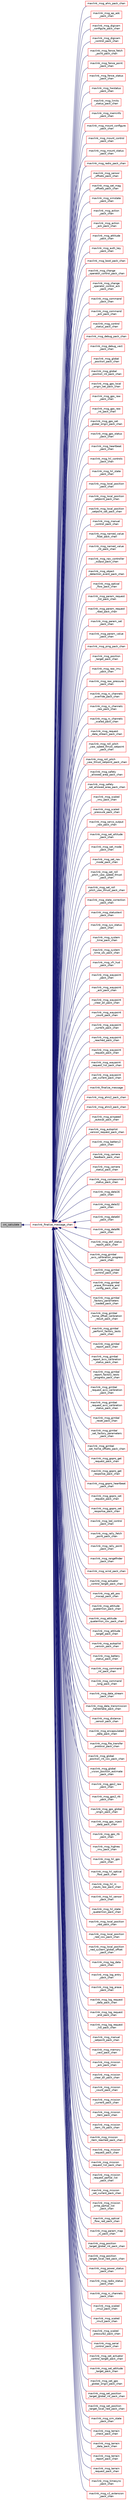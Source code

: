digraph "crc_calculate"
{
 // INTERACTIVE_SVG=YES
  edge [fontname="Helvetica",fontsize="10",labelfontname="Helvetica",labelfontsize="10"];
  node [fontname="Helvetica",fontsize="10",shape=record];
  rankdir="LR";
  Node1 [label="crc_calculate",height=0.2,width=0.4,color="black", fillcolor="grey75", style="filled" fontcolor="black"];
  Node1 -> Node2 [dir="back",color="midnightblue",fontsize="10",style="solid",fontname="Helvetica"];
  Node2 [label="mavlink_finalize_message_chan",height=0.2,width=0.4,color="red", fillcolor="white", style="filled",URL="$v0_89_2protocol_8h.html#aa66131138fc02101dcc73b4b556ab422",tooltip="Finalize a MAVLink message with channel assignment. "];
  Node2 -> Node3 [dir="back",color="midnightblue",fontsize="10",style="solid",fontname="Helvetica"];
  Node3 [label="mavlink_msg_ahrs_pack_chan",height=0.2,width=0.4,color="red", fillcolor="white", style="filled",URL="$v0_89_2ardupilotmega_2mavlink__msg__ahrs_8h.html#ab4dc81fc85188d1843d8a82d3b4de3e5",tooltip="Pack a ahrs message on a channel. "];
  Node2 -> Node4 [dir="back",color="midnightblue",fontsize="10",style="solid",fontname="Helvetica"];
  Node4 [label="mavlink_msg_ap_adc\l_pack_chan",height=0.2,width=0.4,color="red", fillcolor="white", style="filled",URL="$v0_89_2ardupilotmega_2mavlink__msg__ap__adc_8h.html#a19903d3346e15994576af6403013464b",tooltip="Pack a ap_adc message on a channel. "];
  Node2 -> Node5 [dir="back",color="midnightblue",fontsize="10",style="solid",fontname="Helvetica"];
  Node5 [label="mavlink_msg_digicam\l_configure_pack_chan",height=0.2,width=0.4,color="red", fillcolor="white", style="filled",URL="$v0_89_2ardupilotmega_2mavlink__msg__digicam__configure_8h.html#a7dbe51041eceec3a18e5f197a6f5242a",tooltip="Pack a digicam_configure message on a channel. "];
  Node2 -> Node6 [dir="back",color="midnightblue",fontsize="10",style="solid",fontname="Helvetica"];
  Node6 [label="mavlink_msg_digicam\l_control_pack_chan",height=0.2,width=0.4,color="red", fillcolor="white", style="filled",URL="$v0_89_2ardupilotmega_2mavlink__msg__digicam__control_8h.html#aa209d5b0dc3100a1e3181c125f04937e",tooltip="Pack a digicam_control message on a channel. "];
  Node2 -> Node7 [dir="back",color="midnightblue",fontsize="10",style="solid",fontname="Helvetica"];
  Node7 [label="mavlink_msg_fence_fetch\l_point_pack_chan",height=0.2,width=0.4,color="red", fillcolor="white", style="filled",URL="$v0_89_2ardupilotmega_2mavlink__msg__fence__fetch__point_8h.html#a121328f002e3292e9101aaff37e54008",tooltip="Pack a fence_fetch_point message on a channel. "];
  Node2 -> Node8 [dir="back",color="midnightblue",fontsize="10",style="solid",fontname="Helvetica"];
  Node8 [label="mavlink_msg_fence_point\l_pack_chan",height=0.2,width=0.4,color="red", fillcolor="white", style="filled",URL="$v0_89_2ardupilotmega_2mavlink__msg__fence__point_8h.html#a574eeb42cc9470c365d63c6ab7821cbf",tooltip="Pack a fence_point message on a channel. "];
  Node2 -> Node9 [dir="back",color="midnightblue",fontsize="10",style="solid",fontname="Helvetica"];
  Node9 [label="mavlink_msg_fence_status\l_pack_chan",height=0.2,width=0.4,color="red", fillcolor="white", style="filled",URL="$v0_89_2ardupilotmega_2mavlink__msg__fence__status_8h.html#a99447f94efea540db056d30952ba1aaf",tooltip="Pack a fence_status message on a channel. "];
  Node2 -> Node10 [dir="back",color="midnightblue",fontsize="10",style="solid",fontname="Helvetica"];
  Node10 [label="mavlink_msg_hwstatus\l_pack_chan",height=0.2,width=0.4,color="red", fillcolor="white", style="filled",URL="$v0_89_2ardupilotmega_2mavlink__msg__hwstatus_8h.html#a4082eb400a43c5cbb06d1f6a6e5ed099",tooltip="Pack a hwstatus message on a channel. "];
  Node2 -> Node11 [dir="back",color="midnightblue",fontsize="10",style="solid",fontname="Helvetica"];
  Node11 [label="mavlink_msg_limits\l_status_pack_chan",height=0.2,width=0.4,color="red", fillcolor="white", style="filled",URL="$v0_89_2ardupilotmega_2mavlink__msg__limits__status_8h.html#a407b39409cb2527e7eb186a4124ed53f",tooltip="Pack a limits_status message on a channel. "];
  Node2 -> Node12 [dir="back",color="midnightblue",fontsize="10",style="solid",fontname="Helvetica"];
  Node12 [label="mavlink_msg_meminfo\l_pack_chan",height=0.2,width=0.4,color="red", fillcolor="white", style="filled",URL="$v0_89_2ardupilotmega_2mavlink__msg__meminfo_8h.html#a8cc88b6fd99f229334b924eb1dd674e7",tooltip="Pack a meminfo message on a channel. "];
  Node2 -> Node13 [dir="back",color="midnightblue",fontsize="10",style="solid",fontname="Helvetica"];
  Node13 [label="mavlink_msg_mount_configure\l_pack_chan",height=0.2,width=0.4,color="red", fillcolor="white", style="filled",URL="$v0_89_2ardupilotmega_2mavlink__msg__mount__configure_8h.html#a8aeafe9a981ecf7383eb33d4ea331f7c",tooltip="Pack a mount_configure message on a channel. "];
  Node2 -> Node14 [dir="back",color="midnightblue",fontsize="10",style="solid",fontname="Helvetica"];
  Node14 [label="mavlink_msg_mount_control\l_pack_chan",height=0.2,width=0.4,color="red", fillcolor="white", style="filled",URL="$v0_89_2ardupilotmega_2mavlink__msg__mount__control_8h.html#a46f2871d2a4c71f55751b74ce5dc64ae",tooltip="Pack a mount_control message on a channel. "];
  Node2 -> Node15 [dir="back",color="midnightblue",fontsize="10",style="solid",fontname="Helvetica"];
  Node15 [label="mavlink_msg_mount_status\l_pack_chan",height=0.2,width=0.4,color="red", fillcolor="white", style="filled",URL="$v0_89_2ardupilotmega_2mavlink__msg__mount__status_8h.html#acd6b90864504dbccfaf860ded272b844",tooltip="Pack a mount_status message on a channel. "];
  Node2 -> Node16 [dir="back",color="midnightblue",fontsize="10",style="solid",fontname="Helvetica"];
  Node16 [label="mavlink_msg_radio_pack_chan",height=0.2,width=0.4,color="red", fillcolor="white", style="filled",URL="$v0_89_2ardupilotmega_2mavlink__msg__radio_8h.html#affe6fe66153ea5b65647dab166f18c58",tooltip="Pack a radio message on a channel. "];
  Node2 -> Node17 [dir="back",color="midnightblue",fontsize="10",style="solid",fontname="Helvetica"];
  Node17 [label="mavlink_msg_sensor\l_offsets_pack_chan",height=0.2,width=0.4,color="red", fillcolor="white", style="filled",URL="$v0_89_2ardupilotmega_2mavlink__msg__sensor__offsets_8h.html#a90f26fa0c868e954bd15105349579dd6",tooltip="Pack a sensor_offsets message on a channel. "];
  Node2 -> Node18 [dir="back",color="midnightblue",fontsize="10",style="solid",fontname="Helvetica"];
  Node18 [label="mavlink_msg_set_mag\l_offsets_pack_chan",height=0.2,width=0.4,color="red", fillcolor="white", style="filled",URL="$v0_89_2ardupilotmega_2mavlink__msg__set__mag__offsets_8h.html#a0ff8265c77b04396c8b7f3830ec147c1",tooltip="Pack a set_mag_offsets message on a channel. "];
  Node2 -> Node19 [dir="back",color="midnightblue",fontsize="10",style="solid",fontname="Helvetica"];
  Node19 [label="mavlink_msg_simstate\l_pack_chan",height=0.2,width=0.4,color="red", fillcolor="white", style="filled",URL="$v0_89_2ardupilotmega_2mavlink__msg__simstate_8h.html#a03ad82aa0344d6f97e282759fc7d1db8",tooltip="Pack a simstate message on a channel. "];
  Node2 -> Node20 [dir="back",color="midnightblue",fontsize="10",style="solid",fontname="Helvetica"];
  Node20 [label="mavlink_msg_action\l_pack_chan",height=0.2,width=0.4,color="red", fillcolor="white", style="filled",URL="$mavlink__msg__action_8h.html#abf24d86d8b952f9ab319bc0e0e7b1761",tooltip="Pack a action message on a channel. "];
  Node2 -> Node21 [dir="back",color="midnightblue",fontsize="10",style="solid",fontname="Helvetica"];
  Node21 [label="mavlink_msg_action\l_ack_pack_chan",height=0.2,width=0.4,color="red", fillcolor="white", style="filled",URL="$mavlink__msg__action__ack_8h.html#ad64b495a3404ed70a0cd2893817b3521",tooltip="Pack a action_ack message on a channel. "];
  Node2 -> Node22 [dir="back",color="midnightblue",fontsize="10",style="solid",fontname="Helvetica"];
  Node22 [label="mavlink_msg_attitude\l_pack_chan",height=0.2,width=0.4,color="red", fillcolor="white", style="filled",URL="$v0_89_2common_2mavlink__msg__attitude_8h.html#a618ec144aa502d1ee54e57f95497f15d",tooltip="Pack a attitude message on a channel. "];
  Node2 -> Node23 [dir="back",color="midnightblue",fontsize="10",style="solid",fontname="Helvetica"];
  Node23 [label="mavlink_msg_auth_key\l_pack_chan",height=0.2,width=0.4,color="red", fillcolor="white", style="filled",URL="$v0_89_2common_2mavlink__msg__auth__key_8h.html#a3ddf0f9492331a4aab9ce60f10b10988",tooltip="Pack a auth_key message on a channel. "];
  Node2 -> Node24 [dir="back",color="midnightblue",fontsize="10",style="solid",fontname="Helvetica"];
  Node24 [label="mavlink_msg_boot_pack_chan",height=0.2,width=0.4,color="red", fillcolor="white", style="filled",URL="$mavlink__msg__boot_8h.html#af01695574d3feb263fb69e4a6520e0d9",tooltip="Pack a boot message on a channel. "];
  Node2 -> Node25 [dir="back",color="midnightblue",fontsize="10",style="solid",fontname="Helvetica"];
  Node25 [label="mavlink_msg_change\l_operator_control_pack_chan",height=0.2,width=0.4,color="red", fillcolor="white", style="filled",URL="$v0_89_2common_2mavlink__msg__change__operator__control_8h.html#ab67baa0d3bc6c24f7e0caa09cd18f174",tooltip="Pack a change_operator_control message on a channel. "];
  Node2 -> Node26 [dir="back",color="midnightblue",fontsize="10",style="solid",fontname="Helvetica"];
  Node26 [label="mavlink_msg_change\l_operator_control_ack\l_pack_chan",height=0.2,width=0.4,color="red", fillcolor="white", style="filled",URL="$v0_89_2common_2mavlink__msg__change__operator__control__ack_8h.html#a3cff410413867eac6b3043e917256b35",tooltip="Pack a change_operator_control_ack message on a channel. "];
  Node2 -> Node27 [dir="back",color="midnightblue",fontsize="10",style="solid",fontname="Helvetica"];
  Node27 [label="mavlink_msg_command\l_pack_chan",height=0.2,width=0.4,color="red", fillcolor="white", style="filled",URL="$mavlink__msg__command_8h.html#a18bf99ae61541032cf048664dc9c32b0",tooltip="Pack a command message on a channel. "];
  Node2 -> Node28 [dir="back",color="midnightblue",fontsize="10",style="solid",fontname="Helvetica"];
  Node28 [label="mavlink_msg_command\l_ack_pack_chan",height=0.2,width=0.4,color="red", fillcolor="white", style="filled",URL="$v0_89_2common_2mavlink__msg__command__ack_8h.html#a99a119bb7e7c8fd3fdff0d5ca70b46be",tooltip="Pack a command_ack message on a channel. "];
  Node2 -> Node29 [dir="back",color="midnightblue",fontsize="10",style="solid",fontname="Helvetica"];
  Node29 [label="mavlink_msg_control\l_status_pack_chan",height=0.2,width=0.4,color="red", fillcolor="white", style="filled",URL="$mavlink__msg__control__status_8h.html#a81b4540f3953c5a154f3da91a696fc0c",tooltip="Pack a control_status message on a channel. "];
  Node2 -> Node30 [dir="back",color="midnightblue",fontsize="10",style="solid",fontname="Helvetica"];
  Node30 [label="mavlink_msg_debug_pack_chan",height=0.2,width=0.4,color="red", fillcolor="white", style="filled",URL="$v0_89_2common_2mavlink__msg__debug_8h.html#a64edfadac6f01d9d99ab3da408e2ff43",tooltip="Pack a debug message on a channel. "];
  Node2 -> Node31 [dir="back",color="midnightblue",fontsize="10",style="solid",fontname="Helvetica"];
  Node31 [label="mavlink_msg_debug_vect\l_pack_chan",height=0.2,width=0.4,color="red", fillcolor="white", style="filled",URL="$v0_89_2common_2mavlink__msg__debug__vect_8h.html#ae6b5b2990f0d0f704a38bc3e75ff700a",tooltip="Pack a debug_vect message on a channel. "];
  Node2 -> Node32 [dir="back",color="midnightblue",fontsize="10",style="solid",fontname="Helvetica"];
  Node32 [label="mavlink_msg_global\l_position_pack_chan",height=0.2,width=0.4,color="red", fillcolor="white", style="filled",URL="$mavlink__msg__global__position_8h.html#a013761ac0da15051ac9875663b5eb9b6",tooltip="Pack a global_position message on a channel. "];
  Node2 -> Node33 [dir="back",color="midnightblue",fontsize="10",style="solid",fontname="Helvetica"];
  Node33 [label="mavlink_msg_global\l_position_int_pack_chan",height=0.2,width=0.4,color="red", fillcolor="white", style="filled",URL="$v0_89_2common_2mavlink__msg__global__position__int_8h.html#ac821a09be371a0167b32ab8b256299ce",tooltip="Pack a global_position_int message on a channel. "];
  Node2 -> Node34 [dir="back",color="midnightblue",fontsize="10",style="solid",fontname="Helvetica"];
  Node34 [label="mavlink_msg_gps_local\l_origin_set_pack_chan",height=0.2,width=0.4,color="red", fillcolor="white", style="filled",URL="$mavlink__msg__gps__local__origin__set_8h.html#a2d6df32caedd51ba43e06c119309e687",tooltip="Pack a gps_local_origin_set message on a channel. "];
  Node2 -> Node35 [dir="back",color="midnightblue",fontsize="10",style="solid",fontname="Helvetica"];
  Node35 [label="mavlink_msg_gps_raw\l_pack_chan",height=0.2,width=0.4,color="red", fillcolor="white", style="filled",URL="$mavlink__msg__gps__raw_8h.html#aaa84ab734305b53224d510aaf40bcaaa",tooltip="Pack a gps_raw message on a channel. "];
  Node2 -> Node36 [dir="back",color="midnightblue",fontsize="10",style="solid",fontname="Helvetica"];
  Node36 [label="mavlink_msg_gps_raw\l_int_pack_chan",height=0.2,width=0.4,color="red", fillcolor="white", style="filled",URL="$v0_89_2common_2mavlink__msg__gps__raw__int_8h.html#a8a6517d934e7bcd2cbe0f9c8abf07c37",tooltip="Pack a gps_raw_int message on a channel. "];
  Node2 -> Node37 [dir="back",color="midnightblue",fontsize="10",style="solid",fontname="Helvetica"];
  Node37 [label="mavlink_msg_gps_set\l_global_origin_pack_chan",height=0.2,width=0.4,color="red", fillcolor="white", style="filled",URL="$mavlink__msg__gps__set__global__origin_8h.html#a95825bd8da7e0bb22a2dd495bfc3d0ee",tooltip="Pack a gps_set_global_origin message on a channel. "];
  Node2 -> Node38 [dir="back",color="midnightblue",fontsize="10",style="solid",fontname="Helvetica"];
  Node38 [label="mavlink_msg_gps_status\l_pack_chan",height=0.2,width=0.4,color="red", fillcolor="white", style="filled",URL="$v0_89_2common_2mavlink__msg__gps__status_8h.html#a71e50e42e9217c6ad5cbe64a235c9c34",tooltip="Pack a gps_status message on a channel. "];
  Node2 -> Node39 [dir="back",color="midnightblue",fontsize="10",style="solid",fontname="Helvetica"];
  Node39 [label="mavlink_msg_heartbeat\l_pack_chan",height=0.2,width=0.4,color="red", fillcolor="white", style="filled",URL="$v0_89_2common_2mavlink__msg__heartbeat_8h.html#a20621f9555594a034859d967af150ec1",tooltip="Pack a heartbeat message on a channel. "];
  Node2 -> Node40 [dir="back",color="midnightblue",fontsize="10",style="solid",fontname="Helvetica"];
  Node40 [label="mavlink_msg_hil_controls\l_pack_chan",height=0.2,width=0.4,color="red", fillcolor="white", style="filled",URL="$v0_89_2common_2mavlink__msg__hil__controls_8h.html#aaaba78a372715bff1145784250ff7b19",tooltip="Pack a hil_controls message on a channel. "];
  Node2 -> Node41 [dir="back",color="midnightblue",fontsize="10",style="solid",fontname="Helvetica"];
  Node41 [label="mavlink_msg_hil_state\l_pack_chan",height=0.2,width=0.4,color="red", fillcolor="white", style="filled",URL="$v0_89_2common_2mavlink__msg__hil__state_8h.html#ad5f967d1d5f2f6fc28f26e82fc4aa235",tooltip="Pack a hil_state message on a channel. "];
  Node2 -> Node42 [dir="back",color="midnightblue",fontsize="10",style="solid",fontname="Helvetica"];
  Node42 [label="mavlink_msg_local_position\l_pack_chan",height=0.2,width=0.4,color="red", fillcolor="white", style="filled",URL="$mavlink__msg__local__position_8h.html#a979c0feb2caab765146ef28430a4e27d",tooltip="Pack a local_position message on a channel. "];
  Node2 -> Node43 [dir="back",color="midnightblue",fontsize="10",style="solid",fontname="Helvetica"];
  Node43 [label="mavlink_msg_local_position\l_setpoint_pack_chan",height=0.2,width=0.4,color="red", fillcolor="white", style="filled",URL="$mavlink__msg__local__position__setpoint_8h.html#a8439d103aaf5eb25811dc78c8e5d1284",tooltip="Pack a local_position_setpoint message on a channel. "];
  Node2 -> Node44 [dir="back",color="midnightblue",fontsize="10",style="solid",fontname="Helvetica"];
  Node44 [label="mavlink_msg_local_position\l_setpoint_set_pack_chan",height=0.2,width=0.4,color="red", fillcolor="white", style="filled",URL="$mavlink__msg__local__position__setpoint__set_8h.html#a82dbe6c45257eabfa1a509b308e15135",tooltip="Pack a local_position_setpoint_set message on a channel. "];
  Node2 -> Node45 [dir="back",color="midnightblue",fontsize="10",style="solid",fontname="Helvetica"];
  Node45 [label="mavlink_msg_manual\l_control_pack_chan",height=0.2,width=0.4,color="red", fillcolor="white", style="filled",URL="$v0_89_2common_2mavlink__msg__manual__control_8h.html#a2d7ce8716b82ff6f96b7cdd10045f03c",tooltip="Pack a manual_control message on a channel. "];
  Node2 -> Node46 [dir="back",color="midnightblue",fontsize="10",style="solid",fontname="Helvetica"];
  Node46 [label="mavlink_msg_named_value\l_float_pack_chan",height=0.2,width=0.4,color="red", fillcolor="white", style="filled",URL="$v0_89_2common_2mavlink__msg__named__value__float_8h.html#a3a132e72de7bfa848ff3774b123bfe35",tooltip="Pack a named_value_float message on a channel. "];
  Node2 -> Node47 [dir="back",color="midnightblue",fontsize="10",style="solid",fontname="Helvetica"];
  Node47 [label="mavlink_msg_named_value\l_int_pack_chan",height=0.2,width=0.4,color="red", fillcolor="white", style="filled",URL="$v0_89_2common_2mavlink__msg__named__value__int_8h.html#acec709a920caea50312b445c41c61185",tooltip="Pack a named_value_int message on a channel. "];
  Node2 -> Node48 [dir="back",color="midnightblue",fontsize="10",style="solid",fontname="Helvetica"];
  Node48 [label="mavlink_msg_nav_controller\l_output_pack_chan",height=0.2,width=0.4,color="red", fillcolor="white", style="filled",URL="$v0_89_2common_2mavlink__msg__nav__controller__output_8h.html#af0a2c94ed932fac26c8ab9f9b7e6dc2f",tooltip="Pack a nav_controller_output message on a channel. "];
  Node2 -> Node49 [dir="back",color="midnightblue",fontsize="10",style="solid",fontname="Helvetica"];
  Node49 [label="mavlink_msg_object\l_detection_event_pack_chan",height=0.2,width=0.4,color="red", fillcolor="white", style="filled",URL="$mavlink__msg__object__detection__event_8h.html#af2893d08dd5a69a60bde3dcf1662ae6d",tooltip="Pack a object_detection_event message on a channel. "];
  Node2 -> Node50 [dir="back",color="midnightblue",fontsize="10",style="solid",fontname="Helvetica"];
  Node50 [label="mavlink_msg_optical\l_flow_pack_chan",height=0.2,width=0.4,color="red", fillcolor="white", style="filled",URL="$v0_89_2common_2mavlink__msg__optical__flow_8h.html#a9a11f3084ac66b436bec43317f631589",tooltip="Pack a optical_flow message on a channel. "];
  Node2 -> Node51 [dir="back",color="midnightblue",fontsize="10",style="solid",fontname="Helvetica"];
  Node51 [label="mavlink_msg_param_request\l_list_pack_chan",height=0.2,width=0.4,color="red", fillcolor="white", style="filled",URL="$v0_89_2common_2mavlink__msg__param__request__list_8h.html#a3c2a27c1f99725868841985efea534bd",tooltip="Pack a param_request_list message on a channel. "];
  Node2 -> Node52 [dir="back",color="midnightblue",fontsize="10",style="solid",fontname="Helvetica"];
  Node52 [label="mavlink_msg_param_request\l_read_pack_chan",height=0.2,width=0.4,color="red", fillcolor="white", style="filled",URL="$v0_89_2common_2mavlink__msg__param__request__read_8h.html#afc54042641a559ab733a1920a2abdda1",tooltip="Pack a param_request_read message on a channel. "];
  Node2 -> Node53 [dir="back",color="midnightblue",fontsize="10",style="solid",fontname="Helvetica"];
  Node53 [label="mavlink_msg_param_set\l_pack_chan",height=0.2,width=0.4,color="red", fillcolor="white", style="filled",URL="$v0_89_2common_2mavlink__msg__param__set_8h.html#a9b885147b54932297f137b51ac607da4",tooltip="Pack a param_set message on a channel. "];
  Node2 -> Node54 [dir="back",color="midnightblue",fontsize="10",style="solid",fontname="Helvetica"];
  Node54 [label="mavlink_msg_param_value\l_pack_chan",height=0.2,width=0.4,color="red", fillcolor="white", style="filled",URL="$v0_89_2common_2mavlink__msg__param__value_8h.html#a392b1e2f329b22ffb1ebf291242502fc",tooltip="Pack a param_value message on a channel. "];
  Node2 -> Node55 [dir="back",color="midnightblue",fontsize="10",style="solid",fontname="Helvetica"];
  Node55 [label="mavlink_msg_ping_pack_chan",height=0.2,width=0.4,color="red", fillcolor="white", style="filled",URL="$v0_89_2common_2mavlink__msg__ping_8h.html#a2f1553dd7725ecb2fbd535caf2f918f1",tooltip="Pack a ping message on a channel. "];
  Node2 -> Node56 [dir="back",color="midnightblue",fontsize="10",style="solid",fontname="Helvetica"];
  Node56 [label="mavlink_msg_position\l_target_pack_chan",height=0.2,width=0.4,color="red", fillcolor="white", style="filled",URL="$mavlink__msg__position__target_8h.html#aef9973f40337b0627985c82c609121e1",tooltip="Pack a position_target message on a channel. "];
  Node2 -> Node57 [dir="back",color="midnightblue",fontsize="10",style="solid",fontname="Helvetica"];
  Node57 [label="mavlink_msg_raw_imu\l_pack_chan",height=0.2,width=0.4,color="red", fillcolor="white", style="filled",URL="$v0_89_2common_2mavlink__msg__raw__imu_8h.html#adc060429de5a28ee6eab0fc7cf5106fb",tooltip="Pack a raw_imu message on a channel. "];
  Node2 -> Node58 [dir="back",color="midnightblue",fontsize="10",style="solid",fontname="Helvetica"];
  Node58 [label="mavlink_msg_raw_pressure\l_pack_chan",height=0.2,width=0.4,color="red", fillcolor="white", style="filled",URL="$v0_89_2common_2mavlink__msg__raw__pressure_8h.html#a14f4972fe22b8cfd3cebebb01dff0ce1",tooltip="Pack a raw_pressure message on a channel. "];
  Node2 -> Node59 [dir="back",color="midnightblue",fontsize="10",style="solid",fontname="Helvetica"];
  Node59 [label="mavlink_msg_rc_channels\l_override_pack_chan",height=0.2,width=0.4,color="red", fillcolor="white", style="filled",URL="$v0_89_2common_2mavlink__msg__rc__channels__override_8h.html#acc048db05e6013f82d027f88894a336f",tooltip="Pack a rc_channels_override message on a channel. "];
  Node2 -> Node60 [dir="back",color="midnightblue",fontsize="10",style="solid",fontname="Helvetica"];
  Node60 [label="mavlink_msg_rc_channels\l_raw_pack_chan",height=0.2,width=0.4,color="red", fillcolor="white", style="filled",URL="$v0_89_2common_2mavlink__msg__rc__channels__raw_8h.html#a85db0c88783210658b689d9468db8e07",tooltip="Pack a rc_channels_raw message on a channel. "];
  Node2 -> Node61 [dir="back",color="midnightblue",fontsize="10",style="solid",fontname="Helvetica"];
  Node61 [label="mavlink_msg_rc_channels\l_scaled_pack_chan",height=0.2,width=0.4,color="red", fillcolor="white", style="filled",URL="$v0_89_2common_2mavlink__msg__rc__channels__scaled_8h.html#af4bc3ccdc94a9200e2a6d6395da84d1e",tooltip="Pack a rc_channels_scaled message on a channel. "];
  Node2 -> Node62 [dir="back",color="midnightblue",fontsize="10",style="solid",fontname="Helvetica"];
  Node62 [label="mavlink_msg_request\l_data_stream_pack_chan",height=0.2,width=0.4,color="red", fillcolor="white", style="filled",URL="$v0_89_2common_2mavlink__msg__request__data__stream_8h.html#a45c6d7dcb2b7942dbd1b386fc8c235e5",tooltip="Pack a request_data_stream message on a channel. "];
  Node2 -> Node63 [dir="back",color="midnightblue",fontsize="10",style="solid",fontname="Helvetica"];
  Node63 [label="mavlink_msg_roll_pitch\l_yaw_speed_thrust_setpoint\l_pack_chan",height=0.2,width=0.4,color="red", fillcolor="white", style="filled",URL="$mavlink__msg__roll__pitch__yaw__speed__thrust__setpoint_8h.html#a216b9ae2435b69b540a0aa1481b2d70b",tooltip="Pack a roll_pitch_yaw_speed_thrust_setpoint message on a channel. "];
  Node2 -> Node64 [dir="back",color="midnightblue",fontsize="10",style="solid",fontname="Helvetica"];
  Node64 [label="mavlink_msg_roll_pitch\l_yaw_thrust_setpoint_pack_chan",height=0.2,width=0.4,color="red", fillcolor="white", style="filled",URL="$mavlink__msg__roll__pitch__yaw__thrust__setpoint_8h.html#af36db18206f1ad296c7541899c7e40e1",tooltip="Pack a roll_pitch_yaw_thrust_setpoint message on a channel. "];
  Node2 -> Node65 [dir="back",color="midnightblue",fontsize="10",style="solid",fontname="Helvetica"];
  Node65 [label="mavlink_msg_safety\l_allowed_area_pack_chan",height=0.2,width=0.4,color="red", fillcolor="white", style="filled",URL="$v0_89_2common_2mavlink__msg__safety__allowed__area_8h.html#a06c5d19b03aab37aed0e25359f3813ec",tooltip="Pack a safety_allowed_area message on a channel. "];
  Node2 -> Node66 [dir="back",color="midnightblue",fontsize="10",style="solid",fontname="Helvetica"];
  Node66 [label="mavlink_msg_safety\l_set_allowed_area_pack_chan",height=0.2,width=0.4,color="red", fillcolor="white", style="filled",URL="$v0_89_2common_2mavlink__msg__safety__set__allowed__area_8h.html#a4a5ad9e128fbcf5aaaf84624d0fb5bb9",tooltip="Pack a safety_set_allowed_area message on a channel. "];
  Node2 -> Node67 [dir="back",color="midnightblue",fontsize="10",style="solid",fontname="Helvetica"];
  Node67 [label="mavlink_msg_scaled\l_imu_pack_chan",height=0.2,width=0.4,color="red", fillcolor="white", style="filled",URL="$v0_89_2common_2mavlink__msg__scaled__imu_8h.html#a0fc1577816905df836a81e2daa82803c",tooltip="Pack a scaled_imu message on a channel. "];
  Node2 -> Node68 [dir="back",color="midnightblue",fontsize="10",style="solid",fontname="Helvetica"];
  Node68 [label="mavlink_msg_scaled\l_pressure_pack_chan",height=0.2,width=0.4,color="red", fillcolor="white", style="filled",URL="$v0_89_2common_2mavlink__msg__scaled__pressure_8h.html#acf06e4deffe905725d83f5a6f35ed85c",tooltip="Pack a scaled_pressure message on a channel. "];
  Node2 -> Node69 [dir="back",color="midnightblue",fontsize="10",style="solid",fontname="Helvetica"];
  Node69 [label="mavlink_msg_servo_output\l_raw_pack_chan",height=0.2,width=0.4,color="red", fillcolor="white", style="filled",URL="$v0_89_2common_2mavlink__msg__servo__output__raw_8h.html#a9fe5ef03c1cc3b2594ba5c5a7363e8b0",tooltip="Pack a servo_output_raw message on a channel. "];
  Node2 -> Node70 [dir="back",color="midnightblue",fontsize="10",style="solid",fontname="Helvetica"];
  Node70 [label="mavlink_msg_set_altitude\l_pack_chan",height=0.2,width=0.4,color="red", fillcolor="white", style="filled",URL="$mavlink__msg__set__altitude_8h.html#ae59fabbd6da66abb39d9a080c8fcb0ba",tooltip="Pack a set_altitude message on a channel. "];
  Node2 -> Node71 [dir="back",color="midnightblue",fontsize="10",style="solid",fontname="Helvetica"];
  Node71 [label="mavlink_msg_set_mode\l_pack_chan",height=0.2,width=0.4,color="red", fillcolor="white", style="filled",URL="$v0_89_2common_2mavlink__msg__set__mode_8h.html#a2de9c0681f5f187ee9350ef804d56398",tooltip="Pack a set_mode message on a channel. "];
  Node2 -> Node72 [dir="back",color="midnightblue",fontsize="10",style="solid",fontname="Helvetica"];
  Node72 [label="mavlink_msg_set_nav\l_mode_pack_chan",height=0.2,width=0.4,color="red", fillcolor="white", style="filled",URL="$mavlink__msg__set__nav__mode_8h.html#a4523f93d78da5ad7f876a57ce2eb1854",tooltip="Pack a set_nav_mode message on a channel. "];
  Node2 -> Node73 [dir="back",color="midnightblue",fontsize="10",style="solid",fontname="Helvetica"];
  Node73 [label="mavlink_msg_set_roll\l_pitch_yaw_speed_thrust\l_pack_chan",height=0.2,width=0.4,color="red", fillcolor="white", style="filled",URL="$mavlink__msg__set__roll__pitch__yaw__speed__thrust_8h.html#a4d25f9893a6dbca676e670a14b89293a",tooltip="Pack a set_roll_pitch_yaw_speed_thrust message on a channel. "];
  Node2 -> Node74 [dir="back",color="midnightblue",fontsize="10",style="solid",fontname="Helvetica"];
  Node74 [label="mavlink_msg_set_roll\l_pitch_yaw_thrust_pack_chan",height=0.2,width=0.4,color="red", fillcolor="white", style="filled",URL="$mavlink__msg__set__roll__pitch__yaw__thrust_8h.html#a9ef5ef937806a2d893e5a5019bcadda2",tooltip="Pack a set_roll_pitch_yaw_thrust message on a channel. "];
  Node2 -> Node75 [dir="back",color="midnightblue",fontsize="10",style="solid",fontname="Helvetica"];
  Node75 [label="mavlink_msg_state_correction\l_pack_chan",height=0.2,width=0.4,color="red", fillcolor="white", style="filled",URL="$mavlink__msg__state__correction_8h.html#aa5746c658ae500c3bb7ee41ccc8993cf",tooltip="Pack a state_correction message on a channel. "];
  Node2 -> Node76 [dir="back",color="midnightblue",fontsize="10",style="solid",fontname="Helvetica"];
  Node76 [label="mavlink_msg_statustext\l_pack_chan",height=0.2,width=0.4,color="red", fillcolor="white", style="filled",URL="$v0_89_2common_2mavlink__msg__statustext_8h.html#a5abf3793ed13f3be65abc47dcf371312",tooltip="Pack a statustext message on a channel. "];
  Node2 -> Node77 [dir="back",color="midnightblue",fontsize="10",style="solid",fontname="Helvetica"];
  Node77 [label="mavlink_msg_sys_status\l_pack_chan",height=0.2,width=0.4,color="red", fillcolor="white", style="filled",URL="$v0_89_2common_2mavlink__msg__sys__status_8h.html#a88bd04dbfb9b5ca4d59e8c2501500f3d",tooltip="Pack a sys_status message on a channel. "];
  Node2 -> Node78 [dir="back",color="midnightblue",fontsize="10",style="solid",fontname="Helvetica"];
  Node78 [label="mavlink_msg_system\l_time_pack_chan",height=0.2,width=0.4,color="red", fillcolor="white", style="filled",URL="$v0_89_2common_2mavlink__msg__system__time_8h.html#a0bb5eb9c35598d099babf292edad84aa",tooltip="Pack a system_time message on a channel. "];
  Node2 -> Node79 [dir="back",color="midnightblue",fontsize="10",style="solid",fontname="Helvetica"];
  Node79 [label="mavlink_msg_system\l_time_utc_pack_chan",height=0.2,width=0.4,color="red", fillcolor="white", style="filled",URL="$mavlink__msg__system__time__utc_8h.html#a92d0855e78d1c316b5785b04bc7800eb",tooltip="Pack a system_time_utc message on a channel. "];
  Node2 -> Node80 [dir="back",color="midnightblue",fontsize="10",style="solid",fontname="Helvetica"];
  Node80 [label="mavlink_msg_vfr_hud\l_pack_chan",height=0.2,width=0.4,color="red", fillcolor="white", style="filled",URL="$v0_89_2common_2mavlink__msg__vfr__hud_8h.html#a343d83ef1501d561472e3874a53b62e5",tooltip="Pack a vfr_hud message on a channel. "];
  Node2 -> Node81 [dir="back",color="midnightblue",fontsize="10",style="solid",fontname="Helvetica"];
  Node81 [label="mavlink_msg_waypoint\l_pack_chan",height=0.2,width=0.4,color="red", fillcolor="white", style="filled",URL="$mavlink__msg__waypoint_8h.html#a6e4857ae216676e30b7ee15be4826851",tooltip="Pack a waypoint message on a channel. "];
  Node2 -> Node82 [dir="back",color="midnightblue",fontsize="10",style="solid",fontname="Helvetica"];
  Node82 [label="mavlink_msg_waypoint\l_ack_pack_chan",height=0.2,width=0.4,color="red", fillcolor="white", style="filled",URL="$mavlink__msg__waypoint__ack_8h.html#aade7de8a960422605041849c5a489484",tooltip="Pack a waypoint_ack message on a channel. "];
  Node2 -> Node83 [dir="back",color="midnightblue",fontsize="10",style="solid",fontname="Helvetica"];
  Node83 [label="mavlink_msg_waypoint\l_clear_all_pack_chan",height=0.2,width=0.4,color="red", fillcolor="white", style="filled",URL="$mavlink__msg__waypoint__clear__all_8h.html#af5906aa02a2064590a24bb1cff739590",tooltip="Pack a waypoint_clear_all message on a channel. "];
  Node2 -> Node84 [dir="back",color="midnightblue",fontsize="10",style="solid",fontname="Helvetica"];
  Node84 [label="mavlink_msg_waypoint\l_count_pack_chan",height=0.2,width=0.4,color="red", fillcolor="white", style="filled",URL="$mavlink__msg__waypoint__count_8h.html#a7d513df7b83d21d3fa66bc0df2c1118f",tooltip="Pack a waypoint_count message on a channel. "];
  Node2 -> Node85 [dir="back",color="midnightblue",fontsize="10",style="solid",fontname="Helvetica"];
  Node85 [label="mavlink_msg_waypoint\l_current_pack_chan",height=0.2,width=0.4,color="red", fillcolor="white", style="filled",URL="$mavlink__msg__waypoint__current_8h.html#a67747fb1c9dae6d7389c185478cec2a4",tooltip="Pack a waypoint_current message on a channel. "];
  Node2 -> Node86 [dir="back",color="midnightblue",fontsize="10",style="solid",fontname="Helvetica"];
  Node86 [label="mavlink_msg_waypoint\l_reached_pack_chan",height=0.2,width=0.4,color="red", fillcolor="white", style="filled",URL="$mavlink__msg__waypoint__reached_8h.html#a4e761d186a17f1a98f960f8c95d52ef2",tooltip="Pack a waypoint_reached message on a channel. "];
  Node2 -> Node87 [dir="back",color="midnightblue",fontsize="10",style="solid",fontname="Helvetica"];
  Node87 [label="mavlink_msg_waypoint\l_request_pack_chan",height=0.2,width=0.4,color="red", fillcolor="white", style="filled",URL="$mavlink__msg__waypoint__request_8h.html#adf0f12a8b1d070d2201a541e02cbe89d",tooltip="Pack a waypoint_request message on a channel. "];
  Node2 -> Node88 [dir="back",color="midnightblue",fontsize="10",style="solid",fontname="Helvetica"];
  Node88 [label="mavlink_msg_waypoint\l_request_list_pack_chan",height=0.2,width=0.4,color="red", fillcolor="white", style="filled",URL="$mavlink__msg__waypoint__request__list_8h.html#aced369f1f393cb47776012ae114a8a4f",tooltip="Pack a waypoint_request_list message on a channel. "];
  Node2 -> Node89 [dir="back",color="midnightblue",fontsize="10",style="solid",fontname="Helvetica"];
  Node89 [label="mavlink_msg_waypoint\l_set_current_pack_chan",height=0.2,width=0.4,color="red", fillcolor="white", style="filled",URL="$mavlink__msg__waypoint__set__current_8h.html#af8deef3059064225ddb2530689828d99",tooltip="Pack a waypoint_set_current message on a channel. "];
  Node2 -> Node90 [dir="back",color="midnightblue",fontsize="10",style="solid",fontname="Helvetica"];
  Node90 [label="mavlink_finalize_message",height=0.2,width=0.4,color="red", fillcolor="white", style="filled",URL="$v0_89_2protocol_8h.html#af3bea083c5ec83f5b6570b2bd4a817d0",tooltip="Finalize a MAVLink message with MAVLINK_COMM_0 as default channel. "];
  Node2 -> Node91 [dir="back",color="midnightblue",fontsize="10",style="solid",fontname="Helvetica"];
  Node91 [label="mavlink_msg_ahrs2_pack_chan",height=0.2,width=0.4,color="red", fillcolor="white", style="filled",URL="$mavlink__msg__ahrs2_8h.html#ae1bb0b4f5b884440227b2596892ccded",tooltip="Pack a ahrs2 message on a channel. "];
  Node2 -> Node92 [dir="back",color="midnightblue",fontsize="10",style="solid",fontname="Helvetica"];
  Node92 [label="mavlink_msg_ahrs3_pack_chan",height=0.2,width=0.4,color="red", fillcolor="white", style="filled",URL="$mavlink__msg__ahrs3_8h.html#a91e8b9bf40fc1de19b45cae8b5e5a442",tooltip="Pack a ahrs3 message on a channel. "];
  Node2 -> Node93 [dir="back",color="midnightblue",fontsize="10",style="solid",fontname="Helvetica"];
  Node93 [label="mavlink_msg_airspeed\l_autocal_pack_chan",height=0.2,width=0.4,color="red", fillcolor="white", style="filled",URL="$mavlink__msg__airspeed__autocal_8h.html#a6be15ed5ec8b24b8f43ae1cb382535c3",tooltip="Pack a airspeed_autocal message on a channel. "];
  Node2 -> Node94 [dir="back",color="midnightblue",fontsize="10",style="solid",fontname="Helvetica"];
  Node94 [label="mavlink_msg_autopilot\l_version_request_pack_chan",height=0.2,width=0.4,color="red", fillcolor="white", style="filled",URL="$mavlink__msg__autopilot__version__request_8h.html#a63288b0425f6102847ffa4e92ff265d2",tooltip="Pack a autopilot_version_request message on a channel. "];
  Node2 -> Node95 [dir="back",color="midnightblue",fontsize="10",style="solid",fontname="Helvetica"];
  Node95 [label="mavlink_msg_battery2\l_pack_chan",height=0.2,width=0.4,color="red", fillcolor="white", style="filled",URL="$mavlink__msg__battery2_8h.html#a1178f70568b8c35ea7fe74891864c38c",tooltip="Pack a battery2 message on a channel. "];
  Node2 -> Node96 [dir="back",color="midnightblue",fontsize="10",style="solid",fontname="Helvetica"];
  Node96 [label="mavlink_msg_camera\l_feedback_pack_chan",height=0.2,width=0.4,color="red", fillcolor="white", style="filled",URL="$mavlink__msg__camera__feedback_8h.html#ad1a08b75edf02540d8f18836b1222e61",tooltip="Pack a camera_feedback message on a channel. "];
  Node2 -> Node97 [dir="back",color="midnightblue",fontsize="10",style="solid",fontname="Helvetica"];
  Node97 [label="mavlink_msg_camera\l_status_pack_chan",height=0.2,width=0.4,color="red", fillcolor="white", style="filled",URL="$mavlink__msg__camera__status_8h.html#adabdd42de756ec7fe280f8f454732e2f",tooltip="Pack a camera_status message on a channel. "];
  Node2 -> Node98 [dir="back",color="midnightblue",fontsize="10",style="solid",fontname="Helvetica"];
  Node98 [label="mavlink_msg_compassmot\l_status_pack_chan",height=0.2,width=0.4,color="red", fillcolor="white", style="filled",URL="$mavlink__msg__compassmot__status_8h.html#aa4cb3cb42178198acb570dd7e3aa2a3a",tooltip="Pack a compassmot_status message on a channel. "];
  Node2 -> Node99 [dir="back",color="midnightblue",fontsize="10",style="solid",fontname="Helvetica"];
  Node99 [label="mavlink_msg_data16\l_pack_chan",height=0.2,width=0.4,color="red", fillcolor="white", style="filled",URL="$mavlink__msg__data16_8h.html#a41b36b860e368d61a648310feae5a9ca",tooltip="Pack a data16 message on a channel. "];
  Node2 -> Node100 [dir="back",color="midnightblue",fontsize="10",style="solid",fontname="Helvetica"];
  Node100 [label="mavlink_msg_data32\l_pack_chan",height=0.2,width=0.4,color="red", fillcolor="white", style="filled",URL="$mavlink__msg__data32_8h.html#a7f8500180c021390b8c7f7cb8390da59",tooltip="Pack a data32 message on a channel. "];
  Node2 -> Node101 [dir="back",color="midnightblue",fontsize="10",style="solid",fontname="Helvetica"];
  Node101 [label="mavlink_msg_data64\l_pack_chan",height=0.2,width=0.4,color="red", fillcolor="white", style="filled",URL="$mavlink__msg__data64_8h.html#a9abc0df6be826c58891fcda1e1c95e10",tooltip="Pack a data64 message on a channel. "];
  Node2 -> Node102 [dir="back",color="midnightblue",fontsize="10",style="solid",fontname="Helvetica"];
  Node102 [label="mavlink_msg_data96\l_pack_chan",height=0.2,width=0.4,color="red", fillcolor="white", style="filled",URL="$mavlink__msg__data96_8h.html#a683b450bdbc88d90e4b7ea7baafa08b7",tooltip="Pack a data96 message on a channel. "];
  Node2 -> Node103 [dir="back",color="midnightblue",fontsize="10",style="solid",fontname="Helvetica"];
  Node103 [label="mavlink_msg_ekf_status\l_report_pack_chan",height=0.2,width=0.4,color="red", fillcolor="white", style="filled",URL="$mavlink__msg__ekf__status__report_8h.html#ac651042a3b9725fd192d8c238115940b",tooltip="Pack a ekf_status_report message on a channel. "];
  Node2 -> Node104 [dir="back",color="midnightblue",fontsize="10",style="solid",fontname="Helvetica"];
  Node104 [label="mavlink_msg_gimbal\l_axis_calibration_progress\l_pack_chan",height=0.2,width=0.4,color="red", fillcolor="white", style="filled",URL="$mavlink__msg__gimbal__axis__calibration__progress_8h.html#a90bdeeb229afc7f6e0334ef2c14c1605",tooltip="Pack a gimbal_axis_calibration_progress message on a channel. "];
  Node2 -> Node105 [dir="back",color="midnightblue",fontsize="10",style="solid",fontname="Helvetica"];
  Node105 [label="mavlink_msg_gimbal\l_control_pack_chan",height=0.2,width=0.4,color="red", fillcolor="white", style="filled",URL="$mavlink__msg__gimbal__control_8h.html#a4dcb8b4704300e094ac407e2f1eb957a",tooltip="Pack a gimbal_control message on a channel. "];
  Node2 -> Node106 [dir="back",color="midnightblue",fontsize="10",style="solid",fontname="Helvetica"];
  Node106 [label="mavlink_msg_gimbal\l_erase_firmware_and\l_config_pack_chan",height=0.2,width=0.4,color="red", fillcolor="white", style="filled",URL="$mavlink__msg__gimbal__erase__firmware__and__config_8h.html#a4ce1d2fb76ae1ef4bd5073671da4fb38",tooltip="Pack a gimbal_erase_firmware_and_config message on a channel. "];
  Node2 -> Node107 [dir="back",color="midnightblue",fontsize="10",style="solid",fontname="Helvetica"];
  Node107 [label="mavlink_msg_gimbal\l_factory_parameters\l_loaded_pack_chan",height=0.2,width=0.4,color="red", fillcolor="white", style="filled",URL="$mavlink__msg__gimbal__factory__parameters__loaded_8h.html#a5ba88323d22262a8eb494b894104474d",tooltip="Pack a gimbal_factory_parameters_loaded message on a channel. "];
  Node2 -> Node108 [dir="back",color="midnightblue",fontsize="10",style="solid",fontname="Helvetica"];
  Node108 [label="mavlink_msg_gimbal\l_home_offset_calibration\l_result_pack_chan",height=0.2,width=0.4,color="red", fillcolor="white", style="filled",URL="$mavlink__msg__gimbal__home__offset__calibration__result_8h.html#abeac0d18de3aa7729e753a0632e6ef3c",tooltip="Pack a gimbal_home_offset_calibration_result message on a channel. "];
  Node2 -> Node109 [dir="back",color="midnightblue",fontsize="10",style="solid",fontname="Helvetica"];
  Node109 [label="mavlink_msg_gimbal\l_perform_factory_tests\l_pack_chan",height=0.2,width=0.4,color="red", fillcolor="white", style="filled",URL="$mavlink__msg__gimbal__perform__factory__tests_8h.html#adae8d598f6cb2a7255b7e9a32537d161",tooltip="Pack a gimbal_perform_factory_tests message on a channel. "];
  Node2 -> Node110 [dir="back",color="midnightblue",fontsize="10",style="solid",fontname="Helvetica"];
  Node110 [label="mavlink_msg_gimbal\l_report_pack_chan",height=0.2,width=0.4,color="red", fillcolor="white", style="filled",URL="$mavlink__msg__gimbal__report_8h.html#a840ab448729d15addda01eb7b2f020db",tooltip="Pack a gimbal_report message on a channel. "];
  Node2 -> Node111 [dir="back",color="midnightblue",fontsize="10",style="solid",fontname="Helvetica"];
  Node111 [label="mavlink_msg_gimbal\l_report_axis_calibration\l_status_pack_chan",height=0.2,width=0.4,color="red", fillcolor="white", style="filled",URL="$mavlink__msg__gimbal__report__axis__calibration__status_8h.html#adeb712e52da74bc63688d1a47a3affc6",tooltip="Pack a gimbal_report_axis_calibration_status message on a channel. "];
  Node2 -> Node112 [dir="back",color="midnightblue",fontsize="10",style="solid",fontname="Helvetica"];
  Node112 [label="mavlink_msg_gimbal\l_report_factory_tests\l_progress_pack_chan",height=0.2,width=0.4,color="red", fillcolor="white", style="filled",URL="$mavlink__msg__gimbal__report__factory__tests__progress_8h.html#af64280d0567bdee04098ef4e6c3848b9",tooltip="Pack a gimbal_report_factory_tests_progress message on a channel. "];
  Node2 -> Node113 [dir="back",color="midnightblue",fontsize="10",style="solid",fontname="Helvetica"];
  Node113 [label="mavlink_msg_gimbal\l_request_axis_calibration\l_pack_chan",height=0.2,width=0.4,color="red", fillcolor="white", style="filled",URL="$mavlink__msg__gimbal__request__axis__calibration_8h.html#aed160dda0aafaa8bfb0a62009fc62f2c",tooltip="Pack a gimbal_request_axis_calibration message on a channel. "];
  Node2 -> Node114 [dir="back",color="midnightblue",fontsize="10",style="solid",fontname="Helvetica"];
  Node114 [label="mavlink_msg_gimbal\l_request_axis_calibration\l_status_pack_chan",height=0.2,width=0.4,color="red", fillcolor="white", style="filled",URL="$mavlink__msg__gimbal__request__axis__calibration__status_8h.html#a389d03c91ddb40ed4c1c21033007694f",tooltip="Pack a gimbal_request_axis_calibration_status message on a channel. "];
  Node2 -> Node115 [dir="back",color="midnightblue",fontsize="10",style="solid",fontname="Helvetica"];
  Node115 [label="mavlink_msg_gimbal\l_reset_pack_chan",height=0.2,width=0.4,color="red", fillcolor="white", style="filled",URL="$mavlink__msg__gimbal__reset_8h.html#a8af808082ace3becb7e6d2b13b46a82a",tooltip="Pack a gimbal_reset message on a channel. "];
  Node2 -> Node116 [dir="back",color="midnightblue",fontsize="10",style="solid",fontname="Helvetica"];
  Node116 [label="mavlink_msg_gimbal\l_set_factory_parameters\l_pack_chan",height=0.2,width=0.4,color="red", fillcolor="white", style="filled",URL="$mavlink__msg__gimbal__set__factory__parameters_8h.html#add405e83f21231c01a6632c84a940686",tooltip="Pack a gimbal_set_factory_parameters message on a channel. "];
  Node2 -> Node117 [dir="back",color="midnightblue",fontsize="10",style="solid",fontname="Helvetica"];
  Node117 [label="mavlink_msg_gimbal\l_set_home_offsets_pack_chan",height=0.2,width=0.4,color="red", fillcolor="white", style="filled",URL="$mavlink__msg__gimbal__set__home__offsets_8h.html#a662f06c679a149bf103a3339d384dfa9",tooltip="Pack a gimbal_set_home_offsets message on a channel. "];
  Node2 -> Node118 [dir="back",color="midnightblue",fontsize="10",style="solid",fontname="Helvetica"];
  Node118 [label="mavlink_msg_gopro_get\l_request_pack_chan",height=0.2,width=0.4,color="red", fillcolor="white", style="filled",URL="$mavlink__msg__gopro__get__request_8h.html#a51e25bdf8e893ea6920a456065ecaaf5",tooltip="Pack a gopro_get_request message on a channel. "];
  Node2 -> Node119 [dir="back",color="midnightblue",fontsize="10",style="solid",fontname="Helvetica"];
  Node119 [label="mavlink_msg_gopro_get\l_response_pack_chan",height=0.2,width=0.4,color="red", fillcolor="white", style="filled",URL="$mavlink__msg__gopro__get__response_8h.html#a85f240915bc33532760048b931a6d3d2",tooltip="Pack a gopro_get_response message on a channel. "];
  Node2 -> Node120 [dir="back",color="midnightblue",fontsize="10",style="solid",fontname="Helvetica"];
  Node120 [label="mavlink_msg_gopro_heartbeat\l_pack_chan",height=0.2,width=0.4,color="red", fillcolor="white", style="filled",URL="$mavlink__msg__gopro__heartbeat_8h.html#ae43fcc800347b3113dcc2a6c15390ae5",tooltip="Pack a gopro_heartbeat message on a channel. "];
  Node2 -> Node121 [dir="back",color="midnightblue",fontsize="10",style="solid",fontname="Helvetica"];
  Node121 [label="mavlink_msg_gopro_set\l_request_pack_chan",height=0.2,width=0.4,color="red", fillcolor="white", style="filled",URL="$mavlink__msg__gopro__set__request_8h.html#af3535c7cfc125599963bfd04148a129f",tooltip="Pack a gopro_set_request message on a channel. "];
  Node2 -> Node122 [dir="back",color="midnightblue",fontsize="10",style="solid",fontname="Helvetica"];
  Node122 [label="mavlink_msg_gopro_set\l_response_pack_chan",height=0.2,width=0.4,color="red", fillcolor="white", style="filled",URL="$mavlink__msg__gopro__set__response_8h.html#a0fd0209b1dacf0eedfafb4f8a1bc8890",tooltip="Pack a gopro_set_response message on a channel. "];
  Node2 -> Node123 [dir="back",color="midnightblue",fontsize="10",style="solid",fontname="Helvetica"];
  Node123 [label="mavlink_msg_led_control\l_pack_chan",height=0.2,width=0.4,color="red", fillcolor="white", style="filled",URL="$mavlink__msg__led__control_8h.html#a02615c9c14b720d438887483f88ff349",tooltip="Pack a led_control message on a channel. "];
  Node2 -> Node124 [dir="back",color="midnightblue",fontsize="10",style="solid",fontname="Helvetica"];
  Node124 [label="mavlink_msg_rally_fetch\l_point_pack_chan",height=0.2,width=0.4,color="red", fillcolor="white", style="filled",URL="$mavlink__msg__rally__fetch__point_8h.html#aa8908c5c152a47bb847bb03ccffb5065",tooltip="Pack a rally_fetch_point message on a channel. "];
  Node2 -> Node125 [dir="back",color="midnightblue",fontsize="10",style="solid",fontname="Helvetica"];
  Node125 [label="mavlink_msg_rally_point\l_pack_chan",height=0.2,width=0.4,color="red", fillcolor="white", style="filled",URL="$mavlink__msg__rally__point_8h.html#a7dd2fd1f40b4f94aeb7a17c898926529",tooltip="Pack a rally_point message on a channel. "];
  Node2 -> Node126 [dir="back",color="midnightblue",fontsize="10",style="solid",fontname="Helvetica"];
  Node126 [label="mavlink_msg_rangefinder\l_pack_chan",height=0.2,width=0.4,color="red", fillcolor="white", style="filled",URL="$mavlink__msg__rangefinder_8h.html#a396bad48bc108e95472a46f56a5553c9",tooltip="Pack a rangefinder message on a channel. "];
  Node2 -> Node127 [dir="back",color="midnightblue",fontsize="10",style="solid",fontname="Helvetica"];
  Node127 [label="mavlink_msg_wind_pack_chan",height=0.2,width=0.4,color="red", fillcolor="white", style="filled",URL="$mavlink__msg__wind_8h.html#ad8a758ffaf8520d1114536492a832c43",tooltip="Pack a wind message on a channel. "];
  Node2 -> Node128 [dir="back",color="midnightblue",fontsize="10",style="solid",fontname="Helvetica"];
  Node128 [label="mavlink_msg_actuator\l_control_target_pack_chan",height=0.2,width=0.4,color="red", fillcolor="white", style="filled",URL="$mavlink__msg__actuator__control__target_8h.html#afab3b135cb0ca68a8c8d85736b5d484d",tooltip="Pack a actuator_control_target message on a channel. "];
  Node2 -> Node129 [dir="back",color="midnightblue",fontsize="10",style="solid",fontname="Helvetica"];
  Node129 [label="mavlink_msg_att_pos\l_mocap_pack_chan",height=0.2,width=0.4,color="red", fillcolor="white", style="filled",URL="$mavlink__msg__att__pos__mocap_8h.html#aa2acccac87ca262f69cb7b3706eeb6ff",tooltip="Pack a att_pos_mocap message on a channel. "];
  Node2 -> Node130 [dir="back",color="midnightblue",fontsize="10",style="solid",fontname="Helvetica"];
  Node130 [label="mavlink_msg_attitude\l_quaternion_pack_chan",height=0.2,width=0.4,color="red", fillcolor="white", style="filled",URL="$mavlink__msg__attitude__quaternion_8h.html#acae4243f569b92829bf2523dccc4d6c4",tooltip="Pack a attitude_quaternion message on a channel. "];
  Node2 -> Node131 [dir="back",color="midnightblue",fontsize="10",style="solid",fontname="Helvetica"];
  Node131 [label="mavlink_msg_attitude\l_quaternion_cov_pack_chan",height=0.2,width=0.4,color="red", fillcolor="white", style="filled",URL="$mavlink__msg__attitude__quaternion__cov_8h.html#a1a39fdbc14db9eb4075b7781536a93b7",tooltip="Pack a attitude_quaternion_cov message on a channel. "];
  Node2 -> Node132 [dir="back",color="midnightblue",fontsize="10",style="solid",fontname="Helvetica"];
  Node132 [label="mavlink_msg_attitude\l_target_pack_chan",height=0.2,width=0.4,color="red", fillcolor="white", style="filled",URL="$mavlink__msg__attitude__target_8h.html#ade8669b14386e3bceeb977813873b5b2",tooltip="Pack a attitude_target message on a channel. "];
  Node2 -> Node133 [dir="back",color="midnightblue",fontsize="10",style="solid",fontname="Helvetica"];
  Node133 [label="mavlink_msg_autopilot\l_version_pack_chan",height=0.2,width=0.4,color="red", fillcolor="white", style="filled",URL="$mavlink__msg__autopilot__version_8h.html#a9a04835a7cce2bcb44c96244b0362898",tooltip="Pack a autopilot_version message on a channel. "];
  Node2 -> Node134 [dir="back",color="midnightblue",fontsize="10",style="solid",fontname="Helvetica"];
  Node134 [label="mavlink_msg_battery\l_status_pack_chan",height=0.2,width=0.4,color="red", fillcolor="white", style="filled",URL="$mavlink__msg__battery__status_8h.html#aeb5a2737996e72e6f59ec6c6f6e4385d",tooltip="Pack a battery_status message on a channel. "];
  Node2 -> Node135 [dir="back",color="midnightblue",fontsize="10",style="solid",fontname="Helvetica"];
  Node135 [label="mavlink_msg_command\l_int_pack_chan",height=0.2,width=0.4,color="red", fillcolor="white", style="filled",URL="$mavlink__msg__command__int_8h.html#a96788cc1f89e35bd76aa55784c65360e",tooltip="Pack a command_int message on a channel. "];
  Node2 -> Node136 [dir="back",color="midnightblue",fontsize="10",style="solid",fontname="Helvetica"];
  Node136 [label="mavlink_msg_command\l_long_pack_chan",height=0.2,width=0.4,color="red", fillcolor="white", style="filled",URL="$mavlink__msg__command__long_8h.html#a90a7421a92a821b7f2dcbb157246eab1",tooltip="Pack a command_long message on a channel. "];
  Node2 -> Node137 [dir="back",color="midnightblue",fontsize="10",style="solid",fontname="Helvetica"];
  Node137 [label="mavlink_msg_data_stream\l_pack_chan",height=0.2,width=0.4,color="red", fillcolor="white", style="filled",URL="$mavlink__msg__data__stream_8h.html#a8b19a85d6baf8d588d6e92ca07462247",tooltip="Pack a data_stream message on a channel. "];
  Node2 -> Node138 [dir="back",color="midnightblue",fontsize="10",style="solid",fontname="Helvetica"];
  Node138 [label="mavlink_msg_data_transmission\l_handshake_pack_chan",height=0.2,width=0.4,color="red", fillcolor="white", style="filled",URL="$mavlink__msg__data__transmission__handshake_8h.html#af1bbea77eadc16b1884ea33c46b020c1",tooltip="Pack a data_transmission_handshake message on a channel. "];
  Node2 -> Node139 [dir="back",color="midnightblue",fontsize="10",style="solid",fontname="Helvetica"];
  Node139 [label="mavlink_msg_distance\l_sensor_pack_chan",height=0.2,width=0.4,color="red", fillcolor="white", style="filled",URL="$mavlink__msg__distance__sensor_8h.html#afe7ecbd1d1247a9672ec7cb692994d33",tooltip="Pack a distance_sensor message on a channel. "];
  Node2 -> Node140 [dir="back",color="midnightblue",fontsize="10",style="solid",fontname="Helvetica"];
  Node140 [label="mavlink_msg_encapsulated\l_data_pack_chan",height=0.2,width=0.4,color="red", fillcolor="white", style="filled",URL="$mavlink__msg__encapsulated__data_8h.html#a4743f90be95b40a1d8687994688e7ab3",tooltip="Pack a encapsulated_data message on a channel. "];
  Node2 -> Node141 [dir="back",color="midnightblue",fontsize="10",style="solid",fontname="Helvetica"];
  Node141 [label="mavlink_msg_file_transfer\l_protocol_pack_chan",height=0.2,width=0.4,color="red", fillcolor="white", style="filled",URL="$mavlink__msg__file__transfer__protocol_8h.html#aaf8463d68936a694f47dbd65cdbf8ead",tooltip="Pack a file_transfer_protocol message on a channel. "];
  Node2 -> Node142 [dir="back",color="midnightblue",fontsize="10",style="solid",fontname="Helvetica"];
  Node142 [label="mavlink_msg_global\l_position_int_cov_pack_chan",height=0.2,width=0.4,color="red", fillcolor="white", style="filled",URL="$mavlink__msg__global__position__int__cov_8h.html#aa125b49b3a1f1fa73ccda8ceee9b5847",tooltip="Pack a global_position_int_cov message on a channel. "];
  Node2 -> Node143 [dir="back",color="midnightblue",fontsize="10",style="solid",fontname="Helvetica"];
  Node143 [label="mavlink_msg_global\l_vision_position_estimate\l_pack_chan",height=0.2,width=0.4,color="red", fillcolor="white", style="filled",URL="$mavlink__msg__global__vision__position__estimate_8h.html#afe36aec14232d303f341ceb4e6405490",tooltip="Pack a global_vision_position_estimate message on a channel. "];
  Node2 -> Node144 [dir="back",color="midnightblue",fontsize="10",style="solid",fontname="Helvetica"];
  Node144 [label="mavlink_msg_gps2_raw\l_pack_chan",height=0.2,width=0.4,color="red", fillcolor="white", style="filled",URL="$mavlink__msg__gps2__raw_8h.html#a88b178eb996a9dfe1e6d767bc567c24b",tooltip="Pack a gps2_raw message on a channel. "];
  Node2 -> Node145 [dir="back",color="midnightblue",fontsize="10",style="solid",fontname="Helvetica"];
  Node145 [label="mavlink_msg_gps2_rtk\l_pack_chan",height=0.2,width=0.4,color="red", fillcolor="white", style="filled",URL="$mavlink__msg__gps2__rtk_8h.html#a0541fda55d06994b3d7932a943174d50",tooltip="Pack a gps2_rtk message on a channel. "];
  Node2 -> Node146 [dir="back",color="midnightblue",fontsize="10",style="solid",fontname="Helvetica"];
  Node146 [label="mavlink_msg_gps_global\l_origin_pack_chan",height=0.2,width=0.4,color="red", fillcolor="white", style="filled",URL="$mavlink__msg__gps__global__origin_8h.html#ad6a8be1090f5ad251d1c55ec8f2e95a5",tooltip="Pack a gps_global_origin message on a channel. "];
  Node2 -> Node147 [dir="back",color="midnightblue",fontsize="10",style="solid",fontname="Helvetica"];
  Node147 [label="mavlink_msg_gps_inject\l_data_pack_chan",height=0.2,width=0.4,color="red", fillcolor="white", style="filled",URL="$mavlink__msg__gps__inject__data_8h.html#a4e0dc4b24be55d03d78ca5c1fe799ce5",tooltip="Pack a gps_inject_data message on a channel. "];
  Node2 -> Node148 [dir="back",color="midnightblue",fontsize="10",style="solid",fontname="Helvetica"];
  Node148 [label="mavlink_msg_gps_rtk\l_pack_chan",height=0.2,width=0.4,color="red", fillcolor="white", style="filled",URL="$mavlink__msg__gps__rtk_8h.html#a070df7f30596496cf234c7362d66427b",tooltip="Pack a gps_rtk message on a channel. "];
  Node2 -> Node149 [dir="back",color="midnightblue",fontsize="10",style="solid",fontname="Helvetica"];
  Node149 [label="mavlink_msg_highres\l_imu_pack_chan",height=0.2,width=0.4,color="red", fillcolor="white", style="filled",URL="$mavlink__msg__highres__imu_8h.html#a015fc1498f54e7792bff4dff0e1338f8",tooltip="Pack a highres_imu message on a channel. "];
  Node2 -> Node150 [dir="back",color="midnightblue",fontsize="10",style="solid",fontname="Helvetica"];
  Node150 [label="mavlink_msg_hil_gps\l_pack_chan",height=0.2,width=0.4,color="red", fillcolor="white", style="filled",URL="$mavlink__msg__hil__gps_8h.html#ac506c3e078c3f5c910f682ac23ca69ba",tooltip="Pack a hil_gps message on a channel. "];
  Node2 -> Node151 [dir="back",color="midnightblue",fontsize="10",style="solid",fontname="Helvetica"];
  Node151 [label="mavlink_msg_hil_optical\l_flow_pack_chan",height=0.2,width=0.4,color="red", fillcolor="white", style="filled",URL="$mavlink__msg__hil__optical__flow_8h.html#a28c829ad0705a8972f8d695c523c51b2",tooltip="Pack a hil_optical_flow message on a channel. "];
  Node2 -> Node152 [dir="back",color="midnightblue",fontsize="10",style="solid",fontname="Helvetica"];
  Node152 [label="mavlink_msg_hil_rc\l_inputs_raw_pack_chan",height=0.2,width=0.4,color="red", fillcolor="white", style="filled",URL="$mavlink__msg__hil__rc__inputs__raw_8h.html#afcb12c2086d511d90a1275d6ec74203e",tooltip="Pack a hil_rc_inputs_raw message on a channel. "];
  Node2 -> Node153 [dir="back",color="midnightblue",fontsize="10",style="solid",fontname="Helvetica"];
  Node153 [label="mavlink_msg_hil_sensor\l_pack_chan",height=0.2,width=0.4,color="red", fillcolor="white", style="filled",URL="$mavlink__msg__hil__sensor_8h.html#a70eff3689ecf8a7fae832a0757423bcd",tooltip="Pack a hil_sensor message on a channel. "];
  Node2 -> Node154 [dir="back",color="midnightblue",fontsize="10",style="solid",fontname="Helvetica"];
  Node154 [label="mavlink_msg_hil_state\l_quaternion_pack_chan",height=0.2,width=0.4,color="red", fillcolor="white", style="filled",URL="$mavlink__msg__hil__state__quaternion_8h.html#a62fb58aa753f69e5f41acbeb1011b0ac",tooltip="Pack a hil_state_quaternion message on a channel. "];
  Node2 -> Node155 [dir="back",color="midnightblue",fontsize="10",style="solid",fontname="Helvetica"];
  Node155 [label="mavlink_msg_local_position\l_ned_pack_chan",height=0.2,width=0.4,color="red", fillcolor="white", style="filled",URL="$mavlink__msg__local__position__ned_8h.html#a7dd9d8e96c2646737f0c19653a9f6927",tooltip="Pack a local_position_ned message on a channel. "];
  Node2 -> Node156 [dir="back",color="midnightblue",fontsize="10",style="solid",fontname="Helvetica"];
  Node156 [label="mavlink_msg_local_position\l_ned_cov_pack_chan",height=0.2,width=0.4,color="red", fillcolor="white", style="filled",URL="$mavlink__msg__local__position__ned__cov_8h.html#aca40237896a1d9d53722496d8e1baff6",tooltip="Pack a local_position_ned_cov message on a channel. "];
  Node2 -> Node157 [dir="back",color="midnightblue",fontsize="10",style="solid",fontname="Helvetica"];
  Node157 [label="mavlink_msg_local_position\l_ned_system_global_offset\l_pack_chan",height=0.2,width=0.4,color="red", fillcolor="white", style="filled",URL="$mavlink__msg__local__position__ned__system__global__offset_8h.html#ad8d853cc2bc70509f26bc363322c46cf",tooltip="Pack a local_position_ned_system_global_offset message on a channel. "];
  Node2 -> Node158 [dir="back",color="midnightblue",fontsize="10",style="solid",fontname="Helvetica"];
  Node158 [label="mavlink_msg_log_data\l_pack_chan",height=0.2,width=0.4,color="red", fillcolor="white", style="filled",URL="$mavlink__msg__log__data_8h.html#a689f8b3e9d46a31505241e312b48853f",tooltip="Pack a log_data message on a channel. "];
  Node2 -> Node159 [dir="back",color="midnightblue",fontsize="10",style="solid",fontname="Helvetica"];
  Node159 [label="mavlink_msg_log_entry\l_pack_chan",height=0.2,width=0.4,color="red", fillcolor="white", style="filled",URL="$mavlink__msg__log__entry_8h.html#a761ad0c7c58578f29592b77540a0d583",tooltip="Pack a log_entry message on a channel. "];
  Node2 -> Node160 [dir="back",color="midnightblue",fontsize="10",style="solid",fontname="Helvetica"];
  Node160 [label="mavlink_msg_log_erase\l_pack_chan",height=0.2,width=0.4,color="red", fillcolor="white", style="filled",URL="$mavlink__msg__log__erase_8h.html#a632478678e39013c5bba3e320d52f293",tooltip="Pack a log_erase message on a channel. "];
  Node2 -> Node161 [dir="back",color="midnightblue",fontsize="10",style="solid",fontname="Helvetica"];
  Node161 [label="mavlink_msg_log_request\l_data_pack_chan",height=0.2,width=0.4,color="red", fillcolor="white", style="filled",URL="$mavlink__msg__log__request__data_8h.html#af3eb80d02b1a525fc6f26e3f60f36f3d",tooltip="Pack a log_request_data message on a channel. "];
  Node2 -> Node162 [dir="back",color="midnightblue",fontsize="10",style="solid",fontname="Helvetica"];
  Node162 [label="mavlink_msg_log_request\l_end_pack_chan",height=0.2,width=0.4,color="red", fillcolor="white", style="filled",URL="$mavlink__msg__log__request__end_8h.html#a4313bdab0f3f6bf95f4647e7cb0645eb",tooltip="Pack a log_request_end message on a channel. "];
  Node2 -> Node163 [dir="back",color="midnightblue",fontsize="10",style="solid",fontname="Helvetica"];
  Node163 [label="mavlink_msg_log_request\l_list_pack_chan",height=0.2,width=0.4,color="red", fillcolor="white", style="filled",URL="$mavlink__msg__log__request__list_8h.html#a7a2409dd3dc6e8ec23a6d95e0489e958",tooltip="Pack a log_request_list message on a channel. "];
  Node2 -> Node164 [dir="back",color="midnightblue",fontsize="10",style="solid",fontname="Helvetica"];
  Node164 [label="mavlink_msg_manual\l_setpoint_pack_chan",height=0.2,width=0.4,color="red", fillcolor="white", style="filled",URL="$mavlink__msg__manual__setpoint_8h.html#a1a612106895411790c750f2d02973067",tooltip="Pack a manual_setpoint message on a channel. "];
  Node2 -> Node165 [dir="back",color="midnightblue",fontsize="10",style="solid",fontname="Helvetica"];
  Node165 [label="mavlink_msg_memory\l_vect_pack_chan",height=0.2,width=0.4,color="red", fillcolor="white", style="filled",URL="$mavlink__msg__memory__vect_8h.html#a15427e3be46d614fc4a8c17ca775e8dd",tooltip="Pack a memory_vect message on a channel. "];
  Node2 -> Node166 [dir="back",color="midnightblue",fontsize="10",style="solid",fontname="Helvetica"];
  Node166 [label="mavlink_msg_mission\l_ack_pack_chan",height=0.2,width=0.4,color="red", fillcolor="white", style="filled",URL="$mavlink__msg__mission__ack_8h.html#abccac1ea9375fcaeb2d7905c05b16122",tooltip="Pack a mission_ack message on a channel. "];
  Node2 -> Node167 [dir="back",color="midnightblue",fontsize="10",style="solid",fontname="Helvetica"];
  Node167 [label="mavlink_msg_mission\l_clear_all_pack_chan",height=0.2,width=0.4,color="red", fillcolor="white", style="filled",URL="$mavlink__msg__mission__clear__all_8h.html#a9751eb7c62c3bce83ede2ad6c2932711",tooltip="Pack a mission_clear_all message on a channel. "];
  Node2 -> Node168 [dir="back",color="midnightblue",fontsize="10",style="solid",fontname="Helvetica"];
  Node168 [label="mavlink_msg_mission\l_count_pack_chan",height=0.2,width=0.4,color="red", fillcolor="white", style="filled",URL="$mavlink__msg__mission__count_8h.html#a896d34ef3a9dfa8685e4c82d5b216b6e",tooltip="Pack a mission_count message on a channel. "];
  Node2 -> Node169 [dir="back",color="midnightblue",fontsize="10",style="solid",fontname="Helvetica"];
  Node169 [label="mavlink_msg_mission\l_current_pack_chan",height=0.2,width=0.4,color="red", fillcolor="white", style="filled",URL="$mavlink__msg__mission__current_8h.html#a6302c056573408334bf83b27c274aaf6",tooltip="Pack a mission_current message on a channel. "];
  Node2 -> Node170 [dir="back",color="midnightblue",fontsize="10",style="solid",fontname="Helvetica"];
  Node170 [label="mavlink_msg_mission\l_item_pack_chan",height=0.2,width=0.4,color="red", fillcolor="white", style="filled",URL="$mavlink__msg__mission__item_8h.html#a9d8c3d3b06018898f9704bd39ac202f6",tooltip="Pack a mission_item message on a channel. "];
  Node2 -> Node171 [dir="back",color="midnightblue",fontsize="10",style="solid",fontname="Helvetica"];
  Node171 [label="mavlink_msg_mission\l_item_int_pack_chan",height=0.2,width=0.4,color="red", fillcolor="white", style="filled",URL="$mavlink__msg__mission__item__int_8h.html#a43f5e1b76e2853974048c4c44357c2e0",tooltip="Pack a mission_item_int message on a channel. "];
  Node2 -> Node172 [dir="back",color="midnightblue",fontsize="10",style="solid",fontname="Helvetica"];
  Node172 [label="mavlink_msg_mission\l_item_reached_pack_chan",height=0.2,width=0.4,color="red", fillcolor="white", style="filled",URL="$mavlink__msg__mission__item__reached_8h.html#a50becf7adbdf0af4bfc9e84123b3a872",tooltip="Pack a mission_item_reached message on a channel. "];
  Node2 -> Node173 [dir="back",color="midnightblue",fontsize="10",style="solid",fontname="Helvetica"];
  Node173 [label="mavlink_msg_mission\l_request_pack_chan",height=0.2,width=0.4,color="red", fillcolor="white", style="filled",URL="$mavlink__msg__mission__request_8h.html#a09edc20e369e0661e7af15b3d097a83c",tooltip="Pack a mission_request message on a channel. "];
  Node2 -> Node174 [dir="back",color="midnightblue",fontsize="10",style="solid",fontname="Helvetica"];
  Node174 [label="mavlink_msg_mission\l_request_list_pack_chan",height=0.2,width=0.4,color="red", fillcolor="white", style="filled",URL="$mavlink__msg__mission__request__list_8h.html#a45bd7114676c289407727404f4e6bc70",tooltip="Pack a mission_request_list message on a channel. "];
  Node2 -> Node175 [dir="back",color="midnightblue",fontsize="10",style="solid",fontname="Helvetica"];
  Node175 [label="mavlink_msg_mission\l_request_partial_list\l_pack_chan",height=0.2,width=0.4,color="red", fillcolor="white", style="filled",URL="$mavlink__msg__mission__request__partial__list_8h.html#ad17cea6312a06c342a3749854147f36f",tooltip="Pack a mission_request_partial_list message on a channel. "];
  Node2 -> Node176 [dir="back",color="midnightblue",fontsize="10",style="solid",fontname="Helvetica"];
  Node176 [label="mavlink_msg_mission\l_set_current_pack_chan",height=0.2,width=0.4,color="red", fillcolor="white", style="filled",URL="$mavlink__msg__mission__set__current_8h.html#a7a89302174b46cb6649964d97e06e835",tooltip="Pack a mission_set_current message on a channel. "];
  Node2 -> Node177 [dir="back",color="midnightblue",fontsize="10",style="solid",fontname="Helvetica"];
  Node177 [label="mavlink_msg_mission\l_write_partial_list\l_pack_chan",height=0.2,width=0.4,color="red", fillcolor="white", style="filled",URL="$mavlink__msg__mission__write__partial__list_8h.html#ae8fe0c9af3329c61eca847332ff918a4",tooltip="Pack a mission_write_partial_list message on a channel. "];
  Node2 -> Node178 [dir="back",color="midnightblue",fontsize="10",style="solid",fontname="Helvetica"];
  Node178 [label="mavlink_msg_optical\l_flow_rad_pack_chan",height=0.2,width=0.4,color="red", fillcolor="white", style="filled",URL="$mavlink__msg__optical__flow__rad_8h.html#aa01d8fa57797f4e6cc7416f003f174c2",tooltip="Pack a optical_flow_rad message on a channel. "];
  Node2 -> Node179 [dir="back",color="midnightblue",fontsize="10",style="solid",fontname="Helvetica"];
  Node179 [label="mavlink_msg_param_map\l_rc_pack_chan",height=0.2,width=0.4,color="red", fillcolor="white", style="filled",URL="$mavlink__msg__param__map__rc_8h.html#a453dfe30c47b39de4b59c1526bfef9e8",tooltip="Pack a param_map_rc message on a channel. "];
  Node2 -> Node180 [dir="back",color="midnightblue",fontsize="10",style="solid",fontname="Helvetica"];
  Node180 [label="mavlink_msg_position\l_target_global_int_pack_chan",height=0.2,width=0.4,color="red", fillcolor="white", style="filled",URL="$mavlink__msg__position__target__global__int_8h.html#a630f81a89fec0b1ef652a83ba5576989",tooltip="Pack a position_target_global_int message on a channel. "];
  Node2 -> Node181 [dir="back",color="midnightblue",fontsize="10",style="solid",fontname="Helvetica"];
  Node181 [label="mavlink_msg_position\l_target_local_ned_pack_chan",height=0.2,width=0.4,color="red", fillcolor="white", style="filled",URL="$mavlink__msg__position__target__local__ned_8h.html#a93e2aacf3ca46434915921e2f86fa38d",tooltip="Pack a position_target_local_ned message on a channel. "];
  Node2 -> Node182 [dir="back",color="midnightblue",fontsize="10",style="solid",fontname="Helvetica"];
  Node182 [label="mavlink_msg_power_status\l_pack_chan",height=0.2,width=0.4,color="red", fillcolor="white", style="filled",URL="$mavlink__msg__power__status_8h.html#a977a8a5b8c2601b2240096d3f521d603",tooltip="Pack a power_status message on a channel. "];
  Node2 -> Node183 [dir="back",color="midnightblue",fontsize="10",style="solid",fontname="Helvetica"];
  Node183 [label="mavlink_msg_radio_status\l_pack_chan",height=0.2,width=0.4,color="red", fillcolor="white", style="filled",URL="$mavlink__msg__radio__status_8h.html#aa0241dc9570dabb03dab140e6f1671c4",tooltip="Pack a radio_status message on a channel. "];
  Node2 -> Node184 [dir="back",color="midnightblue",fontsize="10",style="solid",fontname="Helvetica"];
  Node184 [label="mavlink_msg_rc_channels\l_pack_chan",height=0.2,width=0.4,color="red", fillcolor="white", style="filled",URL="$mavlink__msg__rc__channels_8h.html#a37afc8aa79891561a366267bc007a54d",tooltip="Pack a rc_channels message on a channel. "];
  Node2 -> Node185 [dir="back",color="midnightblue",fontsize="10",style="solid",fontname="Helvetica"];
  Node185 [label="mavlink_msg_scaled\l_imu2_pack_chan",height=0.2,width=0.4,color="red", fillcolor="white", style="filled",URL="$mavlink__msg__scaled__imu2_8h.html#af119d00ecd3703c1ced77e3037500a8b",tooltip="Pack a scaled_imu2 message on a channel. "];
  Node2 -> Node186 [dir="back",color="midnightblue",fontsize="10",style="solid",fontname="Helvetica"];
  Node186 [label="mavlink_msg_scaled\l_imu3_pack_chan",height=0.2,width=0.4,color="red", fillcolor="white", style="filled",URL="$mavlink__msg__scaled__imu3_8h.html#a332e8f8400c74db75a899b5474a8f693",tooltip="Pack a scaled_imu3 message on a channel. "];
  Node2 -> Node187 [dir="back",color="midnightblue",fontsize="10",style="solid",fontname="Helvetica"];
  Node187 [label="mavlink_msg_scaled\l_pressure2_pack_chan",height=0.2,width=0.4,color="red", fillcolor="white", style="filled",URL="$mavlink__msg__scaled__pressure2_8h.html#a39d0e17c445fb356bdf35f09419304cf",tooltip="Pack a scaled_pressure2 message on a channel. "];
  Node2 -> Node188 [dir="back",color="midnightblue",fontsize="10",style="solid",fontname="Helvetica"];
  Node188 [label="mavlink_msg_serial\l_control_pack_chan",height=0.2,width=0.4,color="red", fillcolor="white", style="filled",URL="$mavlink__msg__serial__control_8h.html#a19086345ed0efc11d3abe6baac7f3c22",tooltip="Pack a serial_control message on a channel. "];
  Node2 -> Node189 [dir="back",color="midnightblue",fontsize="10",style="solid",fontname="Helvetica"];
  Node189 [label="mavlink_msg_set_actuator\l_control_target_pack_chan",height=0.2,width=0.4,color="red", fillcolor="white", style="filled",URL="$mavlink__msg__set__actuator__control__target_8h.html#aade436fd5741cab1f6a66429543fe7b5",tooltip="Pack a set_actuator_control_target message on a channel. "];
  Node2 -> Node190 [dir="back",color="midnightblue",fontsize="10",style="solid",fontname="Helvetica"];
  Node190 [label="mavlink_msg_set_attitude\l_target_pack_chan",height=0.2,width=0.4,color="red", fillcolor="white", style="filled",URL="$mavlink__msg__set__attitude__target_8h.html#a9a84e542f73bde115dc0a988ef2405d4",tooltip="Pack a set_attitude_target message on a channel. "];
  Node2 -> Node191 [dir="back",color="midnightblue",fontsize="10",style="solid",fontname="Helvetica"];
  Node191 [label="mavlink_msg_set_gps\l_global_origin_pack_chan",height=0.2,width=0.4,color="red", fillcolor="white", style="filled",URL="$mavlink__msg__set__gps__global__origin_8h.html#a037e440fc2bbfa62f588a148130089d7",tooltip="Pack a set_gps_global_origin message on a channel. "];
  Node2 -> Node192 [dir="back",color="midnightblue",fontsize="10",style="solid",fontname="Helvetica"];
  Node192 [label="mavlink_msg_set_position\l_target_global_int_pack_chan",height=0.2,width=0.4,color="red", fillcolor="white", style="filled",URL="$mavlink__msg__set__position__target__global__int_8h.html#ae18bb26002ada274796b66ca919f6756",tooltip="Pack a set_position_target_global_int message on a channel. "];
  Node2 -> Node193 [dir="back",color="midnightblue",fontsize="10",style="solid",fontname="Helvetica"];
  Node193 [label="mavlink_msg_set_position\l_target_local_ned_pack_chan",height=0.2,width=0.4,color="red", fillcolor="white", style="filled",URL="$mavlink__msg__set__position__target__local__ned_8h.html#ad2e9012b8df59c8b36db8fccd1765806",tooltip="Pack a set_position_target_local_ned message on a channel. "];
  Node2 -> Node194 [dir="back",color="midnightblue",fontsize="10",style="solid",fontname="Helvetica"];
  Node194 [label="mavlink_msg_sim_state\l_pack_chan",height=0.2,width=0.4,color="red", fillcolor="white", style="filled",URL="$mavlink__msg__sim__state_8h.html#a54192839ae805ea1d9e12b1a0b20bd74",tooltip="Pack a sim_state message on a channel. "];
  Node2 -> Node195 [dir="back",color="midnightblue",fontsize="10",style="solid",fontname="Helvetica"];
  Node195 [label="mavlink_msg_terrain\l_check_pack_chan",height=0.2,width=0.4,color="red", fillcolor="white", style="filled",URL="$mavlink__msg__terrain__check_8h.html#a61215368a54414ccb3a40dec9fbe69db",tooltip="Pack a terrain_check message on a channel. "];
  Node2 -> Node196 [dir="back",color="midnightblue",fontsize="10",style="solid",fontname="Helvetica"];
  Node196 [label="mavlink_msg_terrain\l_data_pack_chan",height=0.2,width=0.4,color="red", fillcolor="white", style="filled",URL="$mavlink__msg__terrain__data_8h.html#af13f65ed6d08e73db95870fc390c2d61",tooltip="Pack a terrain_data message on a channel. "];
  Node2 -> Node197 [dir="back",color="midnightblue",fontsize="10",style="solid",fontname="Helvetica"];
  Node197 [label="mavlink_msg_terrain\l_report_pack_chan",height=0.2,width=0.4,color="red", fillcolor="white", style="filled",URL="$mavlink__msg__terrain__report_8h.html#a0a6e051999b4d347c9ee2b726af34f33",tooltip="Pack a terrain_report message on a channel. "];
  Node2 -> Node198 [dir="back",color="midnightblue",fontsize="10",style="solid",fontname="Helvetica"];
  Node198 [label="mavlink_msg_terrain\l_request_pack_chan",height=0.2,width=0.4,color="red", fillcolor="white", style="filled",URL="$mavlink__msg__terrain__request_8h.html#a4d4691a0017b5574f01b35cd00b9eff8",tooltip="Pack a terrain_request message on a channel. "];
  Node2 -> Node199 [dir="back",color="midnightblue",fontsize="10",style="solid",fontname="Helvetica"];
  Node199 [label="mavlink_msg_timesync\l_pack_chan",height=0.2,width=0.4,color="red", fillcolor="white", style="filled",URL="$mavlink__msg__timesync_8h.html#a9ca2ba817400a263d498cc0a9d31dfa8",tooltip="Pack a timesync message on a channel. "];
  Node2 -> Node200 [dir="back",color="midnightblue",fontsize="10",style="solid",fontname="Helvetica"];
  Node200 [label="mavlink_msg_v2_extension\l_pack_chan",height=0.2,width=0.4,color="red", fillcolor="white", style="filled",URL="$mavlink__msg__v2__extension_8h.html#a07697f51ad6b9efe4417b883e483b1b4",tooltip="Pack a v2_extension message on a channel. "];
}
